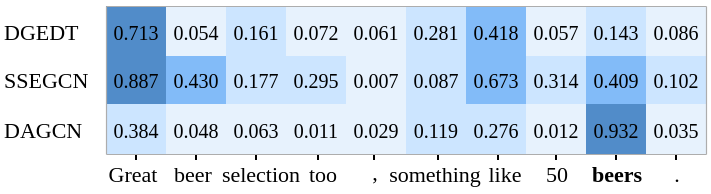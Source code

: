 <mxfile version="23.1.4" type="github">
  <diagram name="第 1 页" id="LBM0UnZCi8KfVHlJfuz2">
    <mxGraphModel dx="398" dy="265" grid="1" gridSize="10" guides="1" tooltips="1" connect="1" arrows="1" fold="1" page="1" pageScale="1" pageWidth="827" pageHeight="1169" math="0" shadow="0">
      <root>
        <mxCell id="0" />
        <mxCell id="1" parent="0" />
        <mxCell id="m9NgzSsKbRpxbCLd3ClR-2" value="&lt;font style=&quot;font-size: 10px;&quot;&gt;0.384&lt;/font&gt;" style="whiteSpace=wrap;html=1;strokeColor=none;fillColor=#CCE5FF;fontSize=10;fontFamily=Times New Roman;" parent="1" vertex="1">
          <mxGeometry x="140" y="333" width="30" height="25" as="geometry" />
        </mxCell>
        <mxCell id="m9NgzSsKbRpxbCLd3ClR-3" value="&lt;font style=&quot;font-size: 10px;&quot;&gt;0.048&lt;/font&gt;" style="whiteSpace=wrap;html=1;fillColor=#E7F2FD;strokeColor=none;fontSize=10;fontFamily=Times New Roman;" parent="1" vertex="1">
          <mxGeometry x="170" y="333" width="30" height="25" as="geometry" />
        </mxCell>
        <mxCell id="m9NgzSsKbRpxbCLd3ClR-21" value="&lt;font style=&quot;font-size: 10px;&quot;&gt;0.063&lt;/font&gt;" style="whiteSpace=wrap;html=1;strokeColor=none;fillColor=#E7F2FD;fontSize=10;fontFamily=Times New Roman;" parent="1" vertex="1">
          <mxGeometry x="200" y="333" width="30" height="25" as="geometry" />
        </mxCell>
        <mxCell id="m9NgzSsKbRpxbCLd3ClR-22" value="&lt;font style=&quot;font-size: 10px;&quot;&gt;0.011&lt;/font&gt;" style="whiteSpace=wrap;html=1;fillColor=#E7F2FD;strokeColor=none;fontSize=10;fontFamily=Times New Roman;" parent="1" vertex="1">
          <mxGeometry x="230" y="333" width="30" height="25" as="geometry" />
        </mxCell>
        <mxCell id="m9NgzSsKbRpxbCLd3ClR-23" value="&lt;font style=&quot;font-size: 10px;&quot;&gt;0.029&lt;/font&gt;" style="whiteSpace=wrap;html=1;strokeColor=none;fillColor=#E7F2FD;fontSize=10;fontFamily=Times New Roman;" parent="1" vertex="1">
          <mxGeometry x="260" y="333" width="30" height="25" as="geometry" />
        </mxCell>
        <mxCell id="m9NgzSsKbRpxbCLd3ClR-24" value="&lt;font style=&quot;font-size: 10px;&quot;&gt;0.119&lt;/font&gt;" style="whiteSpace=wrap;html=1;fillColor=#CCE5FF;strokeColor=none;fontSize=10;fontFamily=Times New Roman;" parent="1" vertex="1">
          <mxGeometry x="290" y="333" width="30" height="25" as="geometry" />
        </mxCell>
        <mxCell id="m9NgzSsKbRpxbCLd3ClR-25" value="&lt;font style=&quot;font-size: 10px;&quot;&gt;0.276&lt;/font&gt;" style="whiteSpace=wrap;html=1;strokeColor=none;fillColor=#CCE5FF;fontSize=10;fontFamily=Times New Roman;" parent="1" vertex="1">
          <mxGeometry x="320" y="333" width="30" height="25" as="geometry" />
        </mxCell>
        <mxCell id="m9NgzSsKbRpxbCLd3ClR-26" value="&lt;font style=&quot;font-size: 10px;&quot;&gt;0.012&lt;/font&gt;" style="whiteSpace=wrap;html=1;fillColor=#E7F2FD;strokeColor=none;fontSize=10;fontFamily=Times New Roman;" parent="1" vertex="1">
          <mxGeometry x="350" y="333" width="30" height="25" as="geometry" />
        </mxCell>
        <mxCell id="m9NgzSsKbRpxbCLd3ClR-27" value="&lt;font style=&quot;font-size: 10px;&quot;&gt;0.932&lt;/font&gt;" style="whiteSpace=wrap;html=1;strokeColor=none;fillColor=#518CC9;fontSize=10;fontFamily=Times New Roman;" parent="1" vertex="1">
          <mxGeometry x="380" y="333" width="30" height="25" as="geometry" />
        </mxCell>
        <mxCell id="m9NgzSsKbRpxbCLd3ClR-28" value="&lt;font style=&quot;font-size: 10px;&quot;&gt;0.035&lt;/font&gt;" style="whiteSpace=wrap;html=1;fillColor=#E7F2FD;strokeColor=none;fontSize=10;fontFamily=Times New Roman;" parent="1" vertex="1">
          <mxGeometry x="410" y="333" width="30" height="25" as="geometry" />
        </mxCell>
        <mxCell id="m9NgzSsKbRpxbCLd3ClR-36" value="&lt;font style=&quot;font-size: 11px;&quot;&gt;beer&lt;/font&gt;" style="text;html=1;align=center;verticalAlign=bottom;resizable=0;points=[];autosize=1;strokeColor=none;fillColor=none;fontSize=11;fontFamily=Times New Roman;" parent="1" vertex="1">
          <mxGeometry x="163" y="347" width="40" height="30" as="geometry" />
        </mxCell>
        <mxCell id="m9NgzSsKbRpxbCLd3ClR-37" value="&lt;font style=&quot;font-size: 11px;&quot;&gt;selection&lt;/font&gt;" style="text;html=1;align=center;verticalAlign=bottom;resizable=0;points=[];autosize=1;strokeColor=none;fillColor=none;fontSize=11;fontFamily=Times New Roman;" parent="1" vertex="1">
          <mxGeometry x="187" y="347" width="60" height="30" as="geometry" />
        </mxCell>
        <mxCell id="m9NgzSsKbRpxbCLd3ClR-38" value="&lt;font style=&quot;font-size: 11px;&quot;&gt;too&lt;/font&gt;" style="text;html=1;align=center;verticalAlign=bottom;resizable=0;points=[];autosize=1;strokeColor=none;fillColor=none;fontSize=11;fontFamily=Times New Roman;" parent="1" vertex="1">
          <mxGeometry x="228" y="347" width="40" height="30" as="geometry" />
        </mxCell>
        <mxCell id="m9NgzSsKbRpxbCLd3ClR-39" value="&lt;font style=&quot;font-size: 11px;&quot;&gt;,&lt;/font&gt;" style="text;html=1;align=center;verticalAlign=bottom;resizable=0;points=[];autosize=1;strokeColor=none;fillColor=none;fontSize=11;fontFamily=Times New Roman;" parent="1" vertex="1">
          <mxGeometry x="259" y="346" width="30" height="30" as="geometry" />
        </mxCell>
        <mxCell id="m9NgzSsKbRpxbCLd3ClR-40" value="&lt;font style=&quot;font-size: 11px;&quot;&gt;something&lt;/font&gt;" style="text;html=1;align=center;verticalAlign=bottom;resizable=0;points=[];autosize=1;strokeColor=none;fillColor=none;fontSize=11;fontFamily=Times New Roman;" parent="1" vertex="1">
          <mxGeometry x="269" y="347" width="70" height="30" as="geometry" />
        </mxCell>
        <mxCell id="m9NgzSsKbRpxbCLd3ClR-41" value="&lt;span style=&quot;font-size: 11px;&quot;&gt;like&lt;/span&gt;" style="text;html=1;align=center;verticalAlign=bottom;resizable=0;points=[];autosize=1;strokeColor=none;fillColor=none;fontSize=11;fontFamily=Times New Roman;" parent="1" vertex="1">
          <mxGeometry x="319" y="347" width="40" height="30" as="geometry" />
        </mxCell>
        <mxCell id="m9NgzSsKbRpxbCLd3ClR-42" value="&lt;span style=&quot;font-size: 11px;&quot;&gt;50&lt;/span&gt;" style="text;html=1;align=center;verticalAlign=bottom;resizable=0;points=[];autosize=1;strokeColor=none;fillColor=none;fontSize=11;fontFamily=Times New Roman;" parent="1" vertex="1">
          <mxGeometry x="350" y="347" width="30" height="30" as="geometry" />
        </mxCell>
        <mxCell id="m9NgzSsKbRpxbCLd3ClR-43" value="&lt;span style=&quot;font-size: 11px;&quot;&gt;&lt;b style=&quot;font-size: 11px;&quot;&gt;beers&lt;/b&gt;&lt;/span&gt;" style="text;html=1;align=center;verticalAlign=bottom;resizable=0;points=[];autosize=1;strokeColor=none;fillColor=none;fontSize=11;fontFamily=Times New Roman;" parent="1" vertex="1">
          <mxGeometry x="370" y="347" width="50" height="30" as="geometry" />
        </mxCell>
        <mxCell id="m9NgzSsKbRpxbCLd3ClR-44" value="&lt;span style=&quot;font-size: 11px;&quot;&gt;.&lt;/span&gt;" style="text;html=1;align=center;verticalAlign=bottom;resizable=0;points=[];autosize=1;strokeColor=none;fillColor=none;fontSize=11;fontFamily=Times New Roman;" parent="1" vertex="1">
          <mxGeometry x="410" y="347" width="30" height="30" as="geometry" />
        </mxCell>
        <mxCell id="m9NgzSsKbRpxbCLd3ClR-64" value="&lt;font style=&quot;font-size: 10px;&quot;&gt;0.887&lt;/font&gt;" style="whiteSpace=wrap;html=1;strokeColor=none;fillColor=#518CC9;fontSize=10;fontFamily=Times New Roman;" parent="1" vertex="1">
          <mxGeometry x="140" y="308" width="30" height="25" as="geometry" />
        </mxCell>
        <mxCell id="m9NgzSsKbRpxbCLd3ClR-65" value="&lt;font style=&quot;font-size: 10px;&quot;&gt;0.430&lt;/font&gt;" style="whiteSpace=wrap;html=1;fillColor=#82BBF8;strokeColor=none;fontSize=10;fontFamily=Times New Roman;" parent="1" vertex="1">
          <mxGeometry x="170" y="308" width="30" height="25" as="geometry" />
        </mxCell>
        <mxCell id="m9NgzSsKbRpxbCLd3ClR-66" value="&lt;font style=&quot;font-size: 10px;&quot;&gt;0.177&lt;/font&gt;" style="whiteSpace=wrap;html=1;strokeColor=none;fillColor=#cce5ff;fontSize=10;fontFamily=Times New Roman;" parent="1" vertex="1">
          <mxGeometry x="200" y="308" width="30" height="25" as="geometry" />
        </mxCell>
        <mxCell id="m9NgzSsKbRpxbCLd3ClR-67" value="&lt;font style=&quot;font-size: 10px;&quot;&gt;0.295&lt;/font&gt;" style="whiteSpace=wrap;html=1;fillColor=#cce5ff;strokeColor=none;fontSize=10;fontFamily=Times New Roman;" parent="1" vertex="1">
          <mxGeometry x="230" y="308" width="30" height="25" as="geometry" />
        </mxCell>
        <mxCell id="m9NgzSsKbRpxbCLd3ClR-68" value="&lt;font style=&quot;font-size: 10px;&quot;&gt;0.007&lt;/font&gt;" style="whiteSpace=wrap;html=1;strokeColor=none;fillColor=#e7f2fd;fontSize=10;fontFamily=Times New Roman;" parent="1" vertex="1">
          <mxGeometry x="260" y="308" width="30" height="25" as="geometry" />
        </mxCell>
        <mxCell id="m9NgzSsKbRpxbCLd3ClR-69" value="&lt;font style=&quot;font-size: 10px;&quot;&gt;0.087&lt;/font&gt;" style="whiteSpace=wrap;html=1;fillColor=#CCE5FF;strokeColor=none;fontSize=10;fontFamily=Times New Roman;" parent="1" vertex="1">
          <mxGeometry x="290" y="308" width="30" height="25" as="geometry" />
        </mxCell>
        <mxCell id="m9NgzSsKbRpxbCLd3ClR-70" value="&lt;font style=&quot;font-size: 10px;&quot;&gt;0.673&lt;/font&gt;" style="whiteSpace=wrap;html=1;strokeColor=none;fillColor=#82BBF8;fontSize=10;fontFamily=Times New Roman;" parent="1" vertex="1">
          <mxGeometry x="320" y="308" width="30" height="25" as="geometry" />
        </mxCell>
        <mxCell id="m9NgzSsKbRpxbCLd3ClR-71" value="&lt;font style=&quot;font-size: 10px;&quot;&gt;0.314&lt;/font&gt;" style="whiteSpace=wrap;html=1;fillColor=#cce5ff;strokeColor=none;fontSize=10;fontFamily=Times New Roman;" parent="1" vertex="1">
          <mxGeometry x="350" y="308" width="30" height="25" as="geometry" />
        </mxCell>
        <mxCell id="m9NgzSsKbRpxbCLd3ClR-72" value="&lt;font style=&quot;font-size: 10px;&quot;&gt;0.409&lt;/font&gt;" style="whiteSpace=wrap;html=1;strokeColor=none;fillColor=#82BBF8;fontSize=10;fontFamily=Times New Roman;" parent="1" vertex="1">
          <mxGeometry x="380" y="308" width="30" height="25" as="geometry" />
        </mxCell>
        <mxCell id="m9NgzSsKbRpxbCLd3ClR-73" value="&lt;font style=&quot;font-size: 10px;&quot;&gt;0.102&lt;/font&gt;" style="whiteSpace=wrap;html=1;fillColor=#cce5ff;strokeColor=none;fontSize=10;fontFamily=Times New Roman;" parent="1" vertex="1">
          <mxGeometry x="410" y="308" width="30" height="25" as="geometry" />
        </mxCell>
        <mxCell id="m9NgzSsKbRpxbCLd3ClR-74" value="&lt;font style=&quot;font-size: 10px;&quot;&gt;0.713&lt;/font&gt;" style="whiteSpace=wrap;html=1;strokeColor=none;fillColor=#518CC9;fontSize=10;fontFamily=Times New Roman;" parent="1" vertex="1">
          <mxGeometry x="140" y="284" width="30" height="25" as="geometry" />
        </mxCell>
        <mxCell id="m9NgzSsKbRpxbCLd3ClR-75" value="&lt;font style=&quot;font-size: 10px;&quot;&gt;0.054&lt;/font&gt;" style="whiteSpace=wrap;html=1;fillColor=#E7F2FD;strokeColor=none;fontSize=10;fontFamily=Times New Roman;" parent="1" vertex="1">
          <mxGeometry x="170" y="284" width="30" height="25" as="geometry" />
        </mxCell>
        <mxCell id="m9NgzSsKbRpxbCLd3ClR-76" value="0.161" style="whiteSpace=wrap;html=1;strokeColor=none;fillColor=#CCE5FF;fontSize=10;fontFamily=Times New Roman;" parent="1" vertex="1">
          <mxGeometry x="200" y="284" width="30" height="25" as="geometry" />
        </mxCell>
        <mxCell id="m9NgzSsKbRpxbCLd3ClR-77" value="&lt;font style=&quot;font-size: 10px;&quot;&gt;0.072&lt;/font&gt;" style="whiteSpace=wrap;html=1;fillColor=#E7F2FD;strokeColor=none;fontSize=10;fontFamily=Times New Roman;" parent="1" vertex="1">
          <mxGeometry x="230" y="284" width="30" height="25" as="geometry" />
        </mxCell>
        <mxCell id="m9NgzSsKbRpxbCLd3ClR-78" value="&lt;font style=&quot;font-size: 10px;&quot;&gt;0.061&lt;/font&gt;" style="whiteSpace=wrap;html=1;strokeColor=none;fillColor=#E7F2FD;fontSize=10;fontFamily=Times New Roman;" parent="1" vertex="1">
          <mxGeometry x="260" y="284" width="30" height="25" as="geometry" />
        </mxCell>
        <mxCell id="m9NgzSsKbRpxbCLd3ClR-79" value="0.281" style="whiteSpace=wrap;html=1;fillColor=#cce5ff;strokeColor=none;fontSize=10;fontFamily=Times New Roman;" parent="1" vertex="1">
          <mxGeometry x="290" y="284" width="30" height="25" as="geometry" />
        </mxCell>
        <mxCell id="m9NgzSsKbRpxbCLd3ClR-80" value="&lt;font style=&quot;font-size: 10px;&quot;&gt;0.418&lt;/font&gt;" style="whiteSpace=wrap;html=1;strokeColor=none;fillColor=#82BBF8;fontSize=10;fontFamily=Times New Roman;" parent="1" vertex="1">
          <mxGeometry x="320" y="284" width="30" height="25" as="geometry" />
        </mxCell>
        <mxCell id="m9NgzSsKbRpxbCLd3ClR-81" value="&lt;font style=&quot;font-size: 10px;&quot;&gt;0.057&lt;/font&gt;" style="whiteSpace=wrap;html=1;fillColor=#E7F2FD;strokeColor=none;fontSize=10;fontFamily=Times New Roman;" parent="1" vertex="1">
          <mxGeometry x="350" y="284" width="30" height="25" as="geometry" />
        </mxCell>
        <mxCell id="m9NgzSsKbRpxbCLd3ClR-82" value="&lt;font style=&quot;font-size: 10px;&quot;&gt;0.143&lt;/font&gt;" style="whiteSpace=wrap;html=1;strokeColor=none;fillColor=#CCE5FF;fontSize=10;fontFamily=Times New Roman;" parent="1" vertex="1">
          <mxGeometry x="380" y="284" width="30" height="25" as="geometry" />
        </mxCell>
        <mxCell id="m9NgzSsKbRpxbCLd3ClR-83" value="&lt;font style=&quot;font-size: 10px;&quot;&gt;0.086&lt;/font&gt;" style="whiteSpace=wrap;html=1;fillColor=#E7F2FD;strokeColor=none;fontSize=10;fontFamily=Times New Roman;" parent="1" vertex="1">
          <mxGeometry x="410" y="284" width="30" height="25" as="geometry" />
        </mxCell>
        <mxCell id="m9NgzSsKbRpxbCLd3ClR-84" value="DAGCN" style="text;html=1;align=left;verticalAlign=middle;resizable=0;points=[];autosize=1;strokeColor=none;fillColor=none;fontSize=11;fontFamily=Times New Roman;" parent="1" vertex="1">
          <mxGeometry x="87" y="330.5" width="60" height="30" as="geometry" />
        </mxCell>
        <mxCell id="m9NgzSsKbRpxbCLd3ClR-85" value="DGEDT" style="text;html=1;align=left;verticalAlign=middle;resizable=0;points=[];autosize=1;strokeColor=none;fillColor=none;fontSize=11;fontFamily=Times New Roman;" parent="1" vertex="1">
          <mxGeometry x="87" y="281.5" width="60" height="30" as="geometry" />
        </mxCell>
        <mxCell id="m9NgzSsKbRpxbCLd3ClR-86" value="SSEGCN" style="text;html=1;align=left;verticalAlign=middle;resizable=0;points=[];autosize=1;strokeColor=none;fillColor=none;fontSize=11;fontFamily=Times New Roman;" parent="1" vertex="1">
          <mxGeometry x="87" y="305.5" width="70" height="30" as="geometry" />
        </mxCell>
        <mxCell id="m9NgzSsKbRpxbCLd3ClR-35" value="&lt;font style=&quot;font-size: 11px;&quot;&gt;Great&lt;/font&gt;" style="text;html=1;align=center;verticalAlign=bottom;resizable=0;points=[];autosize=1;strokeColor=none;fillColor=none;fontSize=11;fontFamily=Times New Roman;rotation=0;" parent="1" vertex="1">
          <mxGeometry x="128" y="347" width="50" height="30" as="geometry" />
        </mxCell>
        <mxCell id="jTdRDsYWKr17SBjlmBDe-2" value="" style="endArrow=none;html=1;rounded=0;fontFamily=Times New Roman;fontSize=11;verticalAlign=bottom;" parent="1" edge="1">
          <mxGeometry width="50" height="50" relative="1" as="geometry">
            <mxPoint x="185" y="361" as="sourcePoint" />
            <mxPoint x="185" y="358" as="targetPoint" />
          </mxGeometry>
        </mxCell>
        <mxCell id="jTdRDsYWKr17SBjlmBDe-3" value="" style="endArrow=none;html=1;rounded=0;fontFamily=Times New Roman;fontSize=11;verticalAlign=bottom;" parent="1" edge="1">
          <mxGeometry width="50" height="50" relative="1" as="geometry">
            <mxPoint x="215" y="361" as="sourcePoint" />
            <mxPoint x="215" y="358" as="targetPoint" />
          </mxGeometry>
        </mxCell>
        <mxCell id="jTdRDsYWKr17SBjlmBDe-4" value="" style="endArrow=none;html=1;rounded=0;fontFamily=Times New Roman;fontSize=11;verticalAlign=bottom;" parent="1" edge="1">
          <mxGeometry width="50" height="50" relative="1" as="geometry">
            <mxPoint x="246" y="361" as="sourcePoint" />
            <mxPoint x="246" y="358" as="targetPoint" />
          </mxGeometry>
        </mxCell>
        <mxCell id="jTdRDsYWKr17SBjlmBDe-5" value="" style="endArrow=none;html=1;rounded=0;fontFamily=Times New Roman;fontSize=11;verticalAlign=bottom;" parent="1" edge="1">
          <mxGeometry width="50" height="50" relative="1" as="geometry">
            <mxPoint x="274" y="361" as="sourcePoint" />
            <mxPoint x="274" y="358" as="targetPoint" />
          </mxGeometry>
        </mxCell>
        <mxCell id="jTdRDsYWKr17SBjlmBDe-6" value="" style="endArrow=none;html=1;rounded=0;fontFamily=Times New Roman;fontSize=11;verticalAlign=bottom;" parent="1" edge="1">
          <mxGeometry width="50" height="50" relative="1" as="geometry">
            <mxPoint x="306" y="361" as="sourcePoint" />
            <mxPoint x="306" y="358" as="targetPoint" />
          </mxGeometry>
        </mxCell>
        <mxCell id="jTdRDsYWKr17SBjlmBDe-7" value="" style="endArrow=none;html=1;rounded=0;fontFamily=Times New Roman;fontSize=11;verticalAlign=bottom;" parent="1" edge="1">
          <mxGeometry width="50" height="50" relative="1" as="geometry">
            <mxPoint x="336" y="361" as="sourcePoint" />
            <mxPoint x="336" y="358" as="targetPoint" />
          </mxGeometry>
        </mxCell>
        <mxCell id="jTdRDsYWKr17SBjlmBDe-8" value="" style="endArrow=none;html=1;rounded=0;fontFamily=Times New Roman;fontSize=11;verticalAlign=bottom;" parent="1" edge="1">
          <mxGeometry width="50" height="50" relative="1" as="geometry">
            <mxPoint x="365" y="361" as="sourcePoint" />
            <mxPoint x="365" y="358" as="targetPoint" />
          </mxGeometry>
        </mxCell>
        <mxCell id="jTdRDsYWKr17SBjlmBDe-9" value="" style="endArrow=none;html=1;rounded=0;fontFamily=Times New Roman;fontSize=11;verticalAlign=bottom;" parent="1" edge="1">
          <mxGeometry width="50" height="50" relative="1" as="geometry">
            <mxPoint x="395" y="361" as="sourcePoint" />
            <mxPoint x="395" y="358" as="targetPoint" />
          </mxGeometry>
        </mxCell>
        <mxCell id="jTdRDsYWKr17SBjlmBDe-10" value="" style="endArrow=none;html=1;rounded=0;fontFamily=Times New Roman;fontSize=11;verticalAlign=bottom;" parent="1" edge="1">
          <mxGeometry width="50" height="50" relative="1" as="geometry">
            <mxPoint x="155" y="361" as="sourcePoint" />
            <mxPoint x="155" y="358" as="targetPoint" />
          </mxGeometry>
        </mxCell>
        <mxCell id="jTdRDsYWKr17SBjlmBDe-12" value="" style="endArrow=none;html=1;rounded=0;fontFamily=Times New Roman;fontSize=11;verticalAlign=bottom;" parent="1" edge="1">
          <mxGeometry width="50" height="50" relative="1" as="geometry">
            <mxPoint x="425" y="361" as="sourcePoint" />
            <mxPoint x="425" y="358" as="targetPoint" />
          </mxGeometry>
        </mxCell>
        <mxCell id="jTdRDsYWKr17SBjlmBDe-11" value="" style="endArrow=none;html=1;rounded=0;strokeColor=#adadad;strokeWidth=0.6;exitX=1;exitY=1;exitDx=0;exitDy=0;entryX=0;entryY=1;entryDx=0;entryDy=0;verticalAlign=bottom;" parent="1" source="m9NgzSsKbRpxbCLd3ClR-28" target="m9NgzSsKbRpxbCLd3ClR-2" edge="1">
          <mxGeometry width="50" height="50" relative="1" as="geometry">
            <mxPoint x="410" y="358" as="sourcePoint" />
            <mxPoint x="140" y="358" as="targetPoint" />
          </mxGeometry>
        </mxCell>
        <mxCell id="jTdRDsYWKr17SBjlmBDe-13" value="" style="endArrow=none;html=1;rounded=0;exitX=0;exitY=0;exitDx=0;exitDy=0;entryX=1;entryY=0;entryDx=0;entryDy=0;strokeColor=#adadad;strokeWidth=0.6;" parent="1" source="m9NgzSsKbRpxbCLd3ClR-74" target="m9NgzSsKbRpxbCLd3ClR-83" edge="1">
          <mxGeometry width="50" height="50" relative="1" as="geometry">
            <mxPoint x="227" y="253" as="sourcePoint" />
            <mxPoint x="497" y="253" as="targetPoint" />
          </mxGeometry>
        </mxCell>
        <mxCell id="jTdRDsYWKr17SBjlmBDe-14" value="" style="endArrow=none;html=1;rounded=0;exitX=1;exitY=0;exitDx=0;exitDy=0;entryX=1;entryY=1;entryDx=0;entryDy=0;strokeColor=#adadad;strokeWidth=0.6;" parent="1" source="m9NgzSsKbRpxbCLd3ClR-83" target="m9NgzSsKbRpxbCLd3ClR-28" edge="1">
          <mxGeometry width="50" height="50" relative="1" as="geometry">
            <mxPoint x="150" y="294" as="sourcePoint" />
            <mxPoint x="450" y="294" as="targetPoint" />
          </mxGeometry>
        </mxCell>
        <mxCell id="jTdRDsYWKr17SBjlmBDe-15" value="" style="endArrow=none;html=1;rounded=0;exitX=0;exitY=0;exitDx=0;exitDy=0;strokeColor=#adadad;strokeWidth=0.6;entryX=0;entryY=1;entryDx=0;entryDy=0;" parent="1" source="m9NgzSsKbRpxbCLd3ClR-74" target="m9NgzSsKbRpxbCLd3ClR-2" edge="1">
          <mxGeometry width="50" height="50" relative="1" as="geometry">
            <mxPoint x="450" y="294" as="sourcePoint" />
            <mxPoint x="100" y="400" as="targetPoint" />
          </mxGeometry>
        </mxCell>
      </root>
    </mxGraphModel>
  </diagram>
</mxfile>
